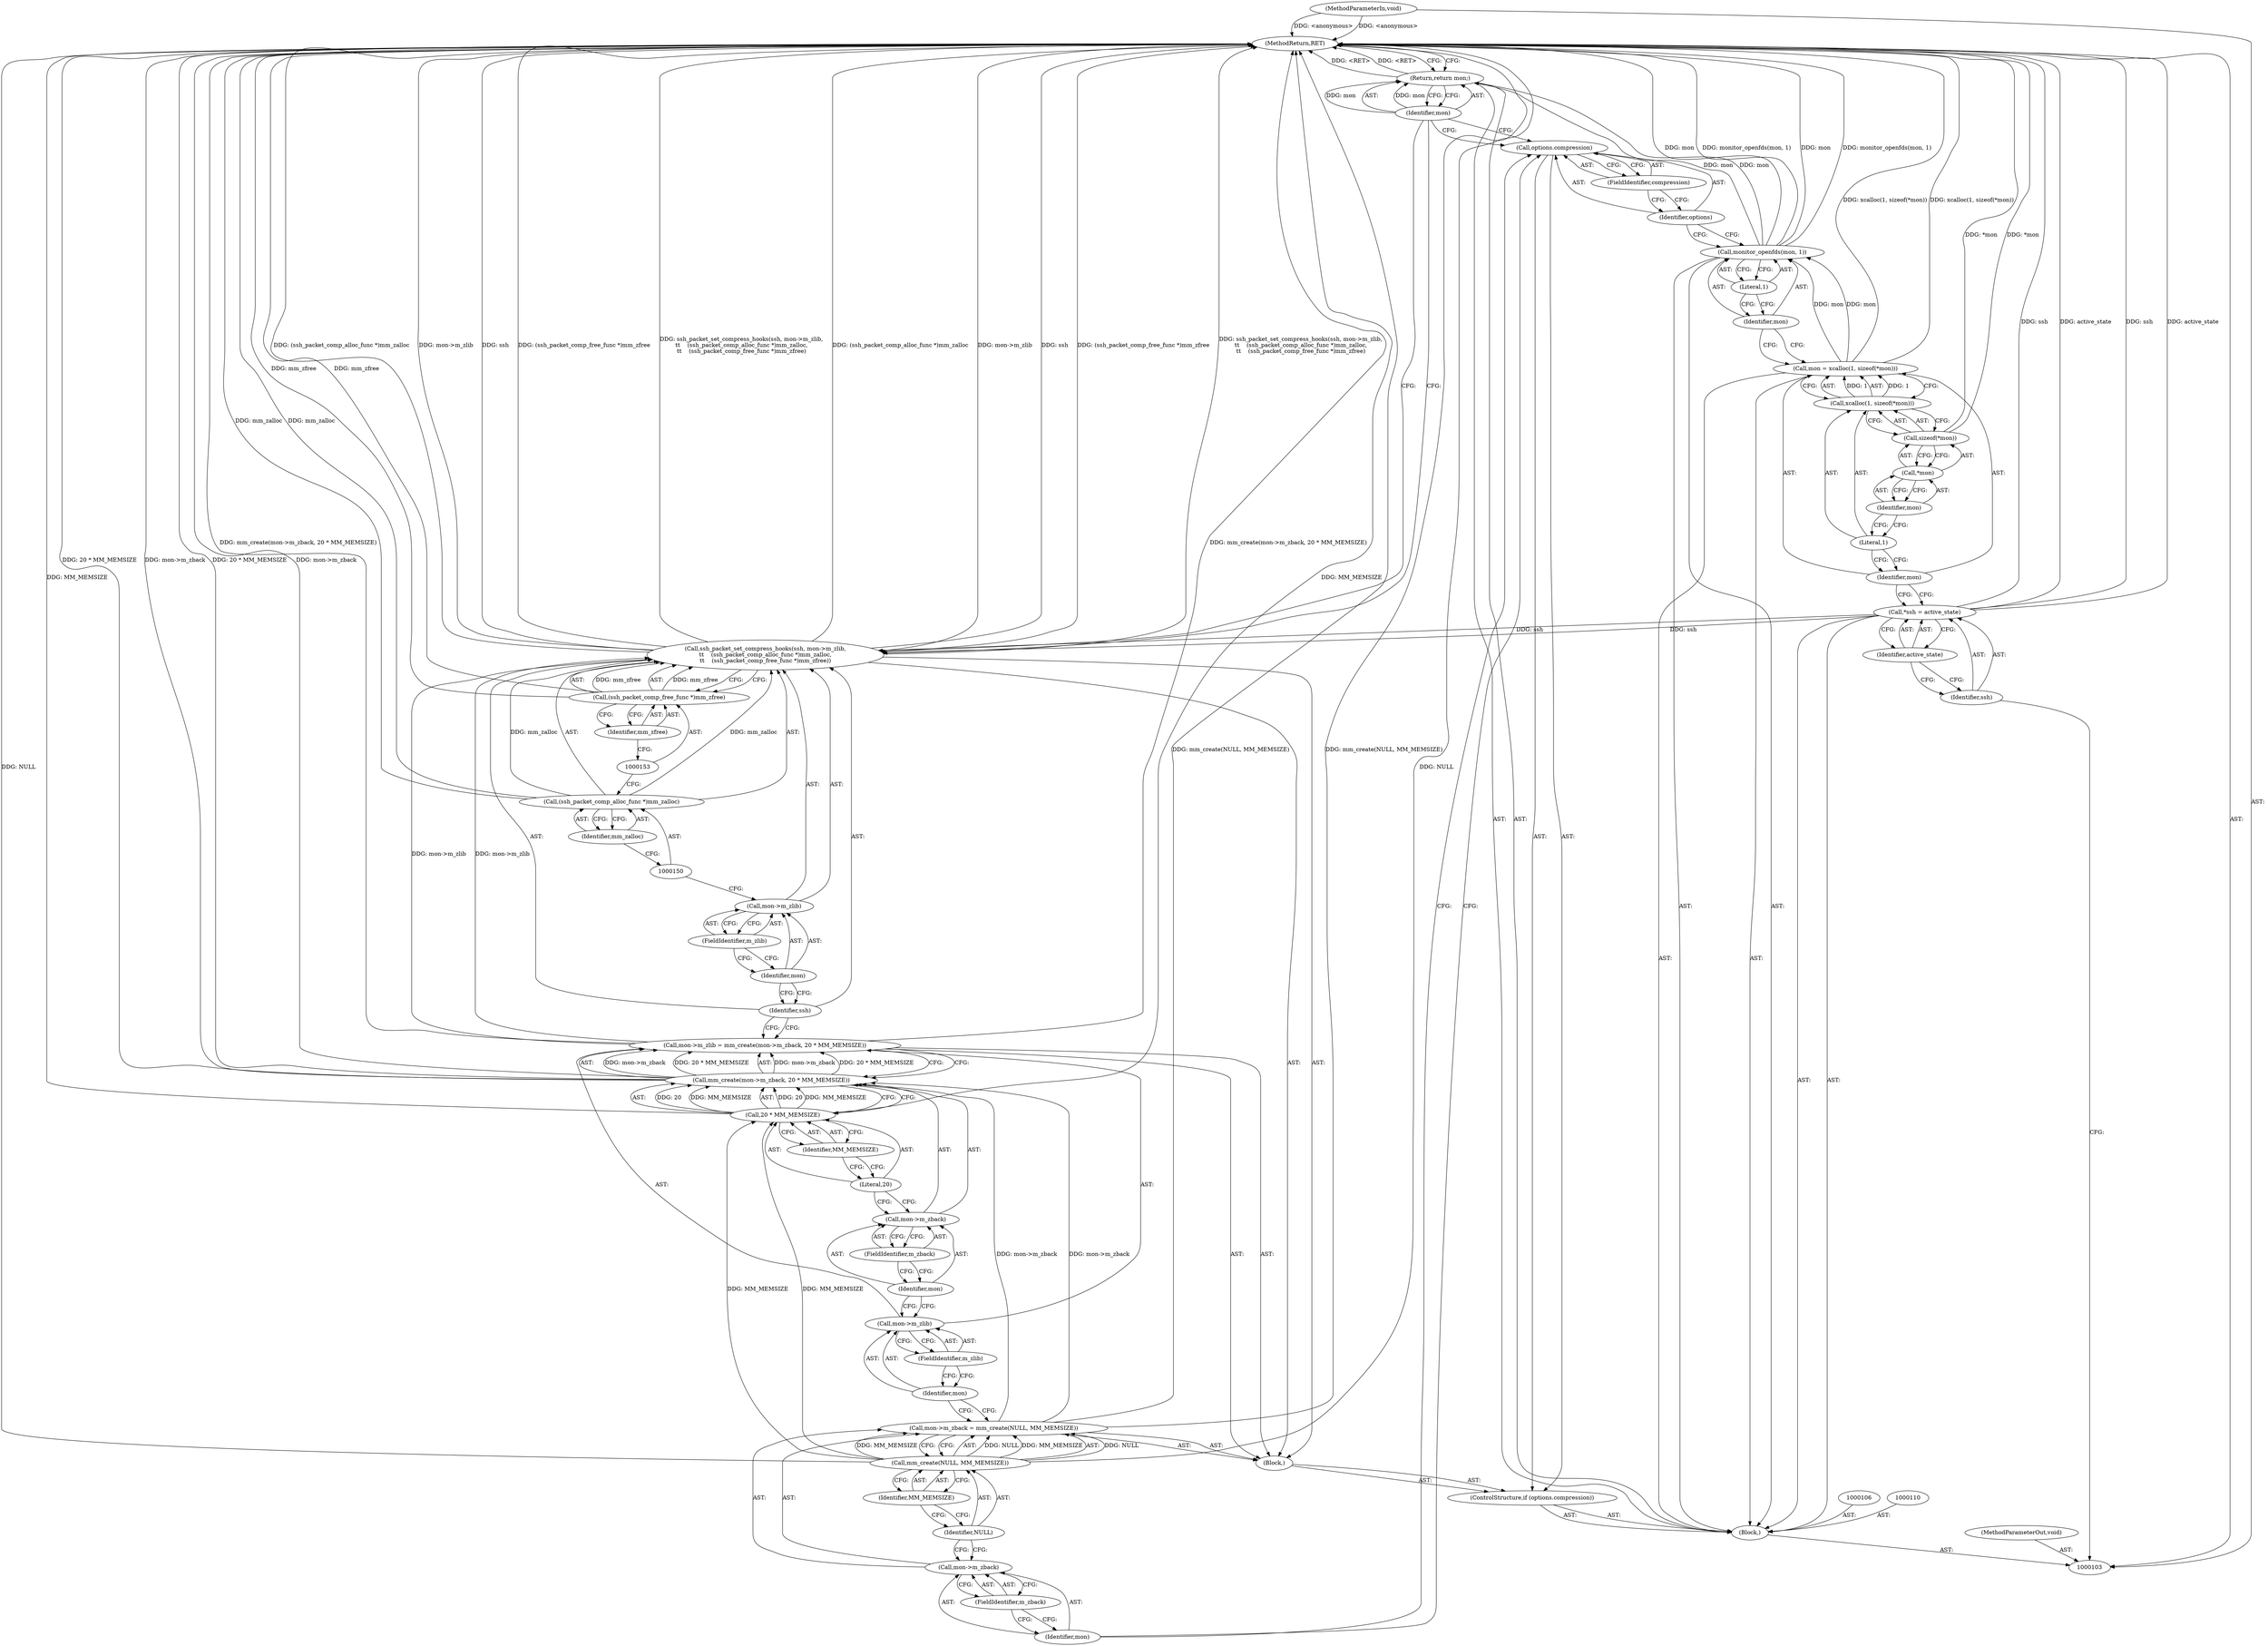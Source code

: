 digraph "1_src_3095060f479b86288e31c79ecbc5131a66bcd2f9_1" {
"1000157" [label="(MethodReturn,RET)"];
"1000104" [label="(MethodParameterIn,void)"];
"1000219" [label="(MethodParameterOut,void)"];
"1000121" [label="(ControlStructure,if (options.compression))"];
"1000124" [label="(FieldIdentifier,compression)"];
"1000125" [label="(Block,)"];
"1000122" [label="(Call,options.compression)"];
"1000123" [label="(Identifier,options)"];
"1000130" [label="(Call,mm_create(NULL, MM_MEMSIZE))"];
"1000126" [label="(Call,mon->m_zback = mm_create(NULL, MM_MEMSIZE))"];
"1000127" [label="(Call,mon->m_zback)"];
"1000128" [label="(Identifier,mon)"];
"1000131" [label="(Identifier,NULL)"];
"1000132" [label="(Identifier,MM_MEMSIZE)"];
"1000129" [label="(FieldIdentifier,m_zback)"];
"1000137" [label="(Call,mm_create(mon->m_zback, 20 * MM_MEMSIZE))"];
"1000133" [label="(Call,mon->m_zlib = mm_create(mon->m_zback, 20 * MM_MEMSIZE))"];
"1000134" [label="(Call,mon->m_zlib)"];
"1000135" [label="(Identifier,mon)"];
"1000138" [label="(Call,mon->m_zback)"];
"1000139" [label="(Identifier,mon)"];
"1000140" [label="(FieldIdentifier,m_zback)"];
"1000141" [label="(Call,20 * MM_MEMSIZE)"];
"1000142" [label="(Literal,20)"];
"1000143" [label="(Identifier,MM_MEMSIZE)"];
"1000136" [label="(FieldIdentifier,m_zlib)"];
"1000144" [label="(Call,ssh_packet_set_compress_hooks(ssh, mon->m_zlib,\n\t\t    (ssh_packet_comp_alloc_func *)mm_zalloc,\n\t\t    (ssh_packet_comp_free_func *)mm_zfree))"];
"1000145" [label="(Identifier,ssh)"];
"1000146" [label="(Call,mon->m_zlib)"];
"1000147" [label="(Identifier,mon)"];
"1000148" [label="(FieldIdentifier,m_zlib)"];
"1000151" [label="(Identifier,mm_zalloc)"];
"1000149" [label="(Call,(ssh_packet_comp_alloc_func *)mm_zalloc)"];
"1000154" [label="(Identifier,mm_zfree)"];
"1000152" [label="(Call,(ssh_packet_comp_free_func *)mm_zfree)"];
"1000155" [label="(Return,return mon;)"];
"1000156" [label="(Identifier,mon)"];
"1000105" [label="(Block,)"];
"1000107" [label="(Call,*ssh = active_state)"];
"1000108" [label="(Identifier,ssh)"];
"1000109" [label="(Identifier,active_state)"];
"1000114" [label="(Literal,1)"];
"1000115" [label="(Call,sizeof(*mon))"];
"1000111" [label="(Call,mon = xcalloc(1, sizeof(*mon)))"];
"1000112" [label="(Identifier,mon)"];
"1000116" [label="(Call,*mon)"];
"1000117" [label="(Identifier,mon)"];
"1000113" [label="(Call,xcalloc(1, sizeof(*mon)))"];
"1000119" [label="(Identifier,mon)"];
"1000118" [label="(Call,monitor_openfds(mon, 1))"];
"1000120" [label="(Literal,1)"];
"1000157" -> "1000103"  [label="AST: "];
"1000157" -> "1000155"  [label="CFG: "];
"1000155" -> "1000157"  [label="DDG: <RET>"];
"1000107" -> "1000157"  [label="DDG: ssh"];
"1000107" -> "1000157"  [label="DDG: active_state"];
"1000104" -> "1000157"  [label="DDG: <anonymous>"];
"1000137" -> "1000157"  [label="DDG: 20 * MM_MEMSIZE"];
"1000137" -> "1000157"  [label="DDG: mon->m_zback"];
"1000144" -> "1000157"  [label="DDG: (ssh_packet_comp_free_func *)mm_zfree"];
"1000144" -> "1000157"  [label="DDG: ssh_packet_set_compress_hooks(ssh, mon->m_zlib,\n\t\t    (ssh_packet_comp_alloc_func *)mm_zalloc,\n\t\t    (ssh_packet_comp_free_func *)mm_zfree)"];
"1000144" -> "1000157"  [label="DDG: (ssh_packet_comp_alloc_func *)mm_zalloc"];
"1000144" -> "1000157"  [label="DDG: mon->m_zlib"];
"1000144" -> "1000157"  [label="DDG: ssh"];
"1000118" -> "1000157"  [label="DDG: monitor_openfds(mon, 1)"];
"1000118" -> "1000157"  [label="DDG: mon"];
"1000152" -> "1000157"  [label="DDG: mm_zfree"];
"1000111" -> "1000157"  [label="DDG: xcalloc(1, sizeof(*mon))"];
"1000130" -> "1000157"  [label="DDG: NULL"];
"1000126" -> "1000157"  [label="DDG: mm_create(NULL, MM_MEMSIZE)"];
"1000149" -> "1000157"  [label="DDG: mm_zalloc"];
"1000141" -> "1000157"  [label="DDG: MM_MEMSIZE"];
"1000115" -> "1000157"  [label="DDG: *mon"];
"1000133" -> "1000157"  [label="DDG: mm_create(mon->m_zback, 20 * MM_MEMSIZE)"];
"1000104" -> "1000103"  [label="AST: "];
"1000104" -> "1000157"  [label="DDG: <anonymous>"];
"1000219" -> "1000103"  [label="AST: "];
"1000121" -> "1000105"  [label="AST: "];
"1000122" -> "1000121"  [label="AST: "];
"1000125" -> "1000121"  [label="AST: "];
"1000124" -> "1000122"  [label="AST: "];
"1000124" -> "1000123"  [label="CFG: "];
"1000122" -> "1000124"  [label="CFG: "];
"1000125" -> "1000121"  [label="AST: "];
"1000126" -> "1000125"  [label="AST: "];
"1000133" -> "1000125"  [label="AST: "];
"1000144" -> "1000125"  [label="AST: "];
"1000122" -> "1000121"  [label="AST: "];
"1000122" -> "1000124"  [label="CFG: "];
"1000123" -> "1000122"  [label="AST: "];
"1000124" -> "1000122"  [label="AST: "];
"1000128" -> "1000122"  [label="CFG: "];
"1000156" -> "1000122"  [label="CFG: "];
"1000123" -> "1000122"  [label="AST: "];
"1000123" -> "1000118"  [label="CFG: "];
"1000124" -> "1000123"  [label="CFG: "];
"1000130" -> "1000126"  [label="AST: "];
"1000130" -> "1000132"  [label="CFG: "];
"1000131" -> "1000130"  [label="AST: "];
"1000132" -> "1000130"  [label="AST: "];
"1000126" -> "1000130"  [label="CFG: "];
"1000130" -> "1000157"  [label="DDG: NULL"];
"1000130" -> "1000126"  [label="DDG: NULL"];
"1000130" -> "1000126"  [label="DDG: MM_MEMSIZE"];
"1000130" -> "1000141"  [label="DDG: MM_MEMSIZE"];
"1000126" -> "1000125"  [label="AST: "];
"1000126" -> "1000130"  [label="CFG: "];
"1000127" -> "1000126"  [label="AST: "];
"1000130" -> "1000126"  [label="AST: "];
"1000135" -> "1000126"  [label="CFG: "];
"1000126" -> "1000157"  [label="DDG: mm_create(NULL, MM_MEMSIZE)"];
"1000130" -> "1000126"  [label="DDG: NULL"];
"1000130" -> "1000126"  [label="DDG: MM_MEMSIZE"];
"1000126" -> "1000137"  [label="DDG: mon->m_zback"];
"1000127" -> "1000126"  [label="AST: "];
"1000127" -> "1000129"  [label="CFG: "];
"1000128" -> "1000127"  [label="AST: "];
"1000129" -> "1000127"  [label="AST: "];
"1000131" -> "1000127"  [label="CFG: "];
"1000128" -> "1000127"  [label="AST: "];
"1000128" -> "1000122"  [label="CFG: "];
"1000129" -> "1000128"  [label="CFG: "];
"1000131" -> "1000130"  [label="AST: "];
"1000131" -> "1000127"  [label="CFG: "];
"1000132" -> "1000131"  [label="CFG: "];
"1000132" -> "1000130"  [label="AST: "];
"1000132" -> "1000131"  [label="CFG: "];
"1000130" -> "1000132"  [label="CFG: "];
"1000129" -> "1000127"  [label="AST: "];
"1000129" -> "1000128"  [label="CFG: "];
"1000127" -> "1000129"  [label="CFG: "];
"1000137" -> "1000133"  [label="AST: "];
"1000137" -> "1000141"  [label="CFG: "];
"1000138" -> "1000137"  [label="AST: "];
"1000141" -> "1000137"  [label="AST: "];
"1000133" -> "1000137"  [label="CFG: "];
"1000137" -> "1000157"  [label="DDG: 20 * MM_MEMSIZE"];
"1000137" -> "1000157"  [label="DDG: mon->m_zback"];
"1000137" -> "1000133"  [label="DDG: mon->m_zback"];
"1000137" -> "1000133"  [label="DDG: 20 * MM_MEMSIZE"];
"1000126" -> "1000137"  [label="DDG: mon->m_zback"];
"1000141" -> "1000137"  [label="DDG: 20"];
"1000141" -> "1000137"  [label="DDG: MM_MEMSIZE"];
"1000133" -> "1000125"  [label="AST: "];
"1000133" -> "1000137"  [label="CFG: "];
"1000134" -> "1000133"  [label="AST: "];
"1000137" -> "1000133"  [label="AST: "];
"1000145" -> "1000133"  [label="CFG: "];
"1000133" -> "1000157"  [label="DDG: mm_create(mon->m_zback, 20 * MM_MEMSIZE)"];
"1000137" -> "1000133"  [label="DDG: mon->m_zback"];
"1000137" -> "1000133"  [label="DDG: 20 * MM_MEMSIZE"];
"1000133" -> "1000144"  [label="DDG: mon->m_zlib"];
"1000134" -> "1000133"  [label="AST: "];
"1000134" -> "1000136"  [label="CFG: "];
"1000135" -> "1000134"  [label="AST: "];
"1000136" -> "1000134"  [label="AST: "];
"1000139" -> "1000134"  [label="CFG: "];
"1000135" -> "1000134"  [label="AST: "];
"1000135" -> "1000126"  [label="CFG: "];
"1000136" -> "1000135"  [label="CFG: "];
"1000138" -> "1000137"  [label="AST: "];
"1000138" -> "1000140"  [label="CFG: "];
"1000139" -> "1000138"  [label="AST: "];
"1000140" -> "1000138"  [label="AST: "];
"1000142" -> "1000138"  [label="CFG: "];
"1000139" -> "1000138"  [label="AST: "];
"1000139" -> "1000134"  [label="CFG: "];
"1000140" -> "1000139"  [label="CFG: "];
"1000140" -> "1000138"  [label="AST: "];
"1000140" -> "1000139"  [label="CFG: "];
"1000138" -> "1000140"  [label="CFG: "];
"1000141" -> "1000137"  [label="AST: "];
"1000141" -> "1000143"  [label="CFG: "];
"1000142" -> "1000141"  [label="AST: "];
"1000143" -> "1000141"  [label="AST: "];
"1000137" -> "1000141"  [label="CFG: "];
"1000141" -> "1000157"  [label="DDG: MM_MEMSIZE"];
"1000141" -> "1000137"  [label="DDG: 20"];
"1000141" -> "1000137"  [label="DDG: MM_MEMSIZE"];
"1000130" -> "1000141"  [label="DDG: MM_MEMSIZE"];
"1000142" -> "1000141"  [label="AST: "];
"1000142" -> "1000138"  [label="CFG: "];
"1000143" -> "1000142"  [label="CFG: "];
"1000143" -> "1000141"  [label="AST: "];
"1000143" -> "1000142"  [label="CFG: "];
"1000141" -> "1000143"  [label="CFG: "];
"1000136" -> "1000134"  [label="AST: "];
"1000136" -> "1000135"  [label="CFG: "];
"1000134" -> "1000136"  [label="CFG: "];
"1000144" -> "1000125"  [label="AST: "];
"1000144" -> "1000152"  [label="CFG: "];
"1000145" -> "1000144"  [label="AST: "];
"1000146" -> "1000144"  [label="AST: "];
"1000149" -> "1000144"  [label="AST: "];
"1000152" -> "1000144"  [label="AST: "];
"1000156" -> "1000144"  [label="CFG: "];
"1000144" -> "1000157"  [label="DDG: (ssh_packet_comp_free_func *)mm_zfree"];
"1000144" -> "1000157"  [label="DDG: ssh_packet_set_compress_hooks(ssh, mon->m_zlib,\n\t\t    (ssh_packet_comp_alloc_func *)mm_zalloc,\n\t\t    (ssh_packet_comp_free_func *)mm_zfree)"];
"1000144" -> "1000157"  [label="DDG: (ssh_packet_comp_alloc_func *)mm_zalloc"];
"1000144" -> "1000157"  [label="DDG: mon->m_zlib"];
"1000144" -> "1000157"  [label="DDG: ssh"];
"1000107" -> "1000144"  [label="DDG: ssh"];
"1000133" -> "1000144"  [label="DDG: mon->m_zlib"];
"1000149" -> "1000144"  [label="DDG: mm_zalloc"];
"1000152" -> "1000144"  [label="DDG: mm_zfree"];
"1000145" -> "1000144"  [label="AST: "];
"1000145" -> "1000133"  [label="CFG: "];
"1000147" -> "1000145"  [label="CFG: "];
"1000146" -> "1000144"  [label="AST: "];
"1000146" -> "1000148"  [label="CFG: "];
"1000147" -> "1000146"  [label="AST: "];
"1000148" -> "1000146"  [label="AST: "];
"1000150" -> "1000146"  [label="CFG: "];
"1000147" -> "1000146"  [label="AST: "];
"1000147" -> "1000145"  [label="CFG: "];
"1000148" -> "1000147"  [label="CFG: "];
"1000148" -> "1000146"  [label="AST: "];
"1000148" -> "1000147"  [label="CFG: "];
"1000146" -> "1000148"  [label="CFG: "];
"1000151" -> "1000149"  [label="AST: "];
"1000151" -> "1000150"  [label="CFG: "];
"1000149" -> "1000151"  [label="CFG: "];
"1000149" -> "1000144"  [label="AST: "];
"1000149" -> "1000151"  [label="CFG: "];
"1000150" -> "1000149"  [label="AST: "];
"1000151" -> "1000149"  [label="AST: "];
"1000153" -> "1000149"  [label="CFG: "];
"1000149" -> "1000157"  [label="DDG: mm_zalloc"];
"1000149" -> "1000144"  [label="DDG: mm_zalloc"];
"1000154" -> "1000152"  [label="AST: "];
"1000154" -> "1000153"  [label="CFG: "];
"1000152" -> "1000154"  [label="CFG: "];
"1000152" -> "1000144"  [label="AST: "];
"1000152" -> "1000154"  [label="CFG: "];
"1000153" -> "1000152"  [label="AST: "];
"1000154" -> "1000152"  [label="AST: "];
"1000144" -> "1000152"  [label="CFG: "];
"1000152" -> "1000157"  [label="DDG: mm_zfree"];
"1000152" -> "1000144"  [label="DDG: mm_zfree"];
"1000155" -> "1000105"  [label="AST: "];
"1000155" -> "1000156"  [label="CFG: "];
"1000156" -> "1000155"  [label="AST: "];
"1000157" -> "1000155"  [label="CFG: "];
"1000155" -> "1000157"  [label="DDG: <RET>"];
"1000156" -> "1000155"  [label="DDG: mon"];
"1000118" -> "1000155"  [label="DDG: mon"];
"1000156" -> "1000155"  [label="AST: "];
"1000156" -> "1000144"  [label="CFG: "];
"1000156" -> "1000122"  [label="CFG: "];
"1000155" -> "1000156"  [label="CFG: "];
"1000156" -> "1000155"  [label="DDG: mon"];
"1000105" -> "1000103"  [label="AST: "];
"1000106" -> "1000105"  [label="AST: "];
"1000107" -> "1000105"  [label="AST: "];
"1000110" -> "1000105"  [label="AST: "];
"1000111" -> "1000105"  [label="AST: "];
"1000118" -> "1000105"  [label="AST: "];
"1000121" -> "1000105"  [label="AST: "];
"1000155" -> "1000105"  [label="AST: "];
"1000107" -> "1000105"  [label="AST: "];
"1000107" -> "1000109"  [label="CFG: "];
"1000108" -> "1000107"  [label="AST: "];
"1000109" -> "1000107"  [label="AST: "];
"1000112" -> "1000107"  [label="CFG: "];
"1000107" -> "1000157"  [label="DDG: ssh"];
"1000107" -> "1000157"  [label="DDG: active_state"];
"1000107" -> "1000144"  [label="DDG: ssh"];
"1000108" -> "1000107"  [label="AST: "];
"1000108" -> "1000103"  [label="CFG: "];
"1000109" -> "1000108"  [label="CFG: "];
"1000109" -> "1000107"  [label="AST: "];
"1000109" -> "1000108"  [label="CFG: "];
"1000107" -> "1000109"  [label="CFG: "];
"1000114" -> "1000113"  [label="AST: "];
"1000114" -> "1000112"  [label="CFG: "];
"1000117" -> "1000114"  [label="CFG: "];
"1000115" -> "1000113"  [label="AST: "];
"1000115" -> "1000116"  [label="CFG: "];
"1000116" -> "1000115"  [label="AST: "];
"1000113" -> "1000115"  [label="CFG: "];
"1000115" -> "1000157"  [label="DDG: *mon"];
"1000111" -> "1000105"  [label="AST: "];
"1000111" -> "1000113"  [label="CFG: "];
"1000112" -> "1000111"  [label="AST: "];
"1000113" -> "1000111"  [label="AST: "];
"1000119" -> "1000111"  [label="CFG: "];
"1000111" -> "1000157"  [label="DDG: xcalloc(1, sizeof(*mon))"];
"1000113" -> "1000111"  [label="DDG: 1"];
"1000111" -> "1000118"  [label="DDG: mon"];
"1000112" -> "1000111"  [label="AST: "];
"1000112" -> "1000107"  [label="CFG: "];
"1000114" -> "1000112"  [label="CFG: "];
"1000116" -> "1000115"  [label="AST: "];
"1000116" -> "1000117"  [label="CFG: "];
"1000117" -> "1000116"  [label="AST: "];
"1000115" -> "1000116"  [label="CFG: "];
"1000117" -> "1000116"  [label="AST: "];
"1000117" -> "1000114"  [label="CFG: "];
"1000116" -> "1000117"  [label="CFG: "];
"1000113" -> "1000111"  [label="AST: "];
"1000113" -> "1000115"  [label="CFG: "];
"1000114" -> "1000113"  [label="AST: "];
"1000115" -> "1000113"  [label="AST: "];
"1000111" -> "1000113"  [label="CFG: "];
"1000113" -> "1000111"  [label="DDG: 1"];
"1000119" -> "1000118"  [label="AST: "];
"1000119" -> "1000111"  [label="CFG: "];
"1000120" -> "1000119"  [label="CFG: "];
"1000118" -> "1000105"  [label="AST: "];
"1000118" -> "1000120"  [label="CFG: "];
"1000119" -> "1000118"  [label="AST: "];
"1000120" -> "1000118"  [label="AST: "];
"1000123" -> "1000118"  [label="CFG: "];
"1000118" -> "1000157"  [label="DDG: monitor_openfds(mon, 1)"];
"1000118" -> "1000157"  [label="DDG: mon"];
"1000111" -> "1000118"  [label="DDG: mon"];
"1000118" -> "1000155"  [label="DDG: mon"];
"1000120" -> "1000118"  [label="AST: "];
"1000120" -> "1000119"  [label="CFG: "];
"1000118" -> "1000120"  [label="CFG: "];
}

